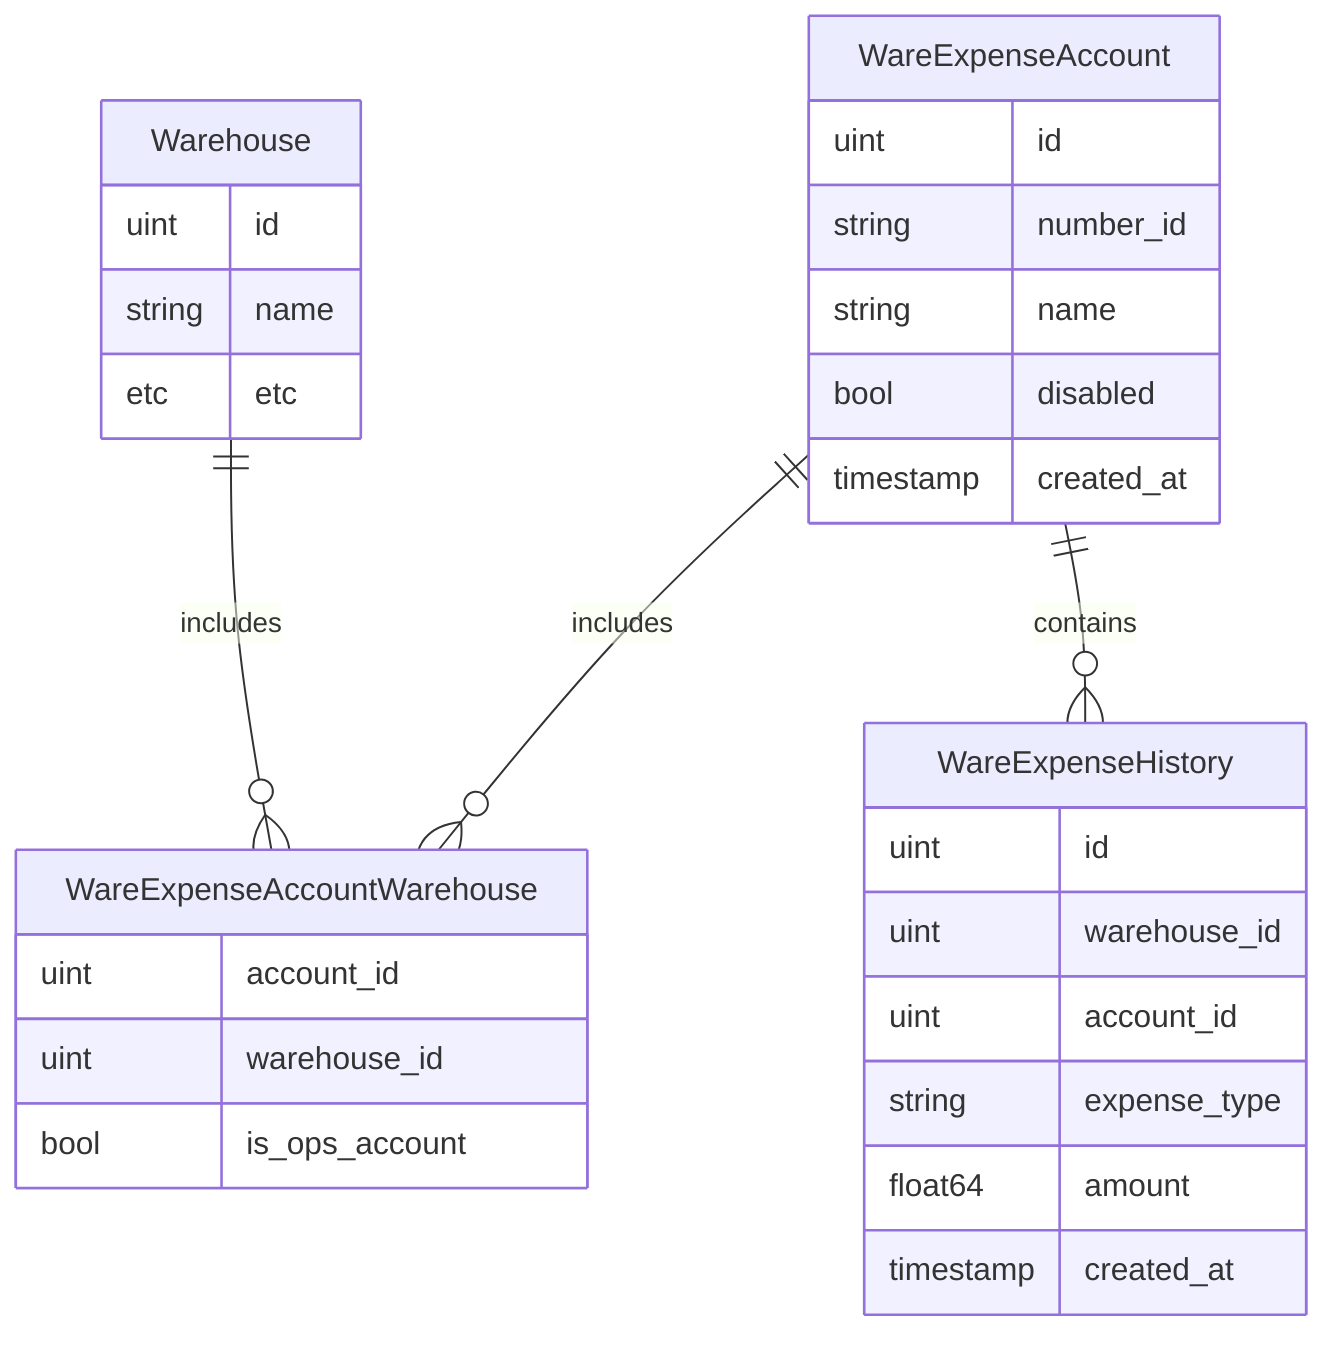 erDiagram

    
    WareExpenseAccount ||--o{ WareExpenseAccountWarehouse : includes
    Warehouse ||--o{ WareExpenseAccountWarehouse : includes
    WareExpenseAccount ||--o{ WareExpenseHistory : contains
    Warehouse {
        uint id
        string name
        etc etc
    }
    WareExpenseAccount {
        uint id
        string number_id
        string name
        bool disabled
        timestamp created_at
    }
    WareExpenseAccountWarehouse {
        uint account_id
        uint warehouse_id
        bool is_ops_account
    }
    
    WareExpenseHistory {
        uint id
        uint warehouse_id
        uint account_id
        string expense_type
        float64 amount
        timestamp created_at
    }